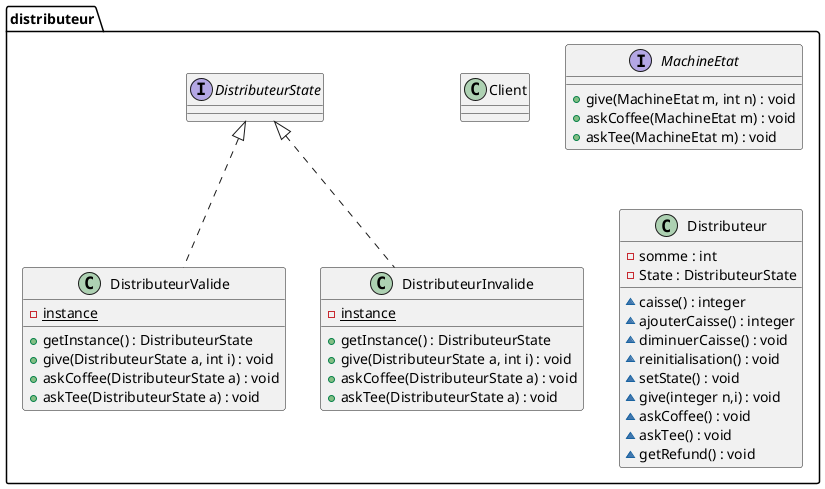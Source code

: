 @startuml
package distributeur {
    class Client{}
    interface MachineEtat{
        + give(MachineEtat m, int n) : void
        + askCoffee(MachineEtat m) : void
        + askTee(MachineEtat m) : void
    }

    class Distributeur {
        - somme : int
        - State : DistributeurState
        ~ caisse() : integer
        ~ ajouterCaisse() : integer
        ~ diminuerCaisse() : void
        ~ reinitialisation() : void
        ~ setState() : void
        ~ give(integer n,i) : void
        ~ askCoffee() : void
        ~ askTee() : void
        ~ getRefund() : void

    }

    class DistributeurValide implements DistributeurState{
        - {static} instance
        + getInstance() : DistributeurState
        + give(DistributeurState a, int i) : void
        + askCoffee(DistributeurState a) : void
        + askTee(DistributeurState a) : void
    }

    class DistributeurInvalide implements DistributeurState{
        - {static} instance
        + getInstance() : DistributeurState
        + give(DistributeurState a, int i) : void
        + askCoffee(DistributeurState a) : void
        + askTee(DistributeurState a) : void
    }
}

@enduml

